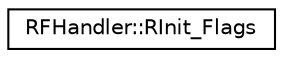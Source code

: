 digraph "Graphical Class Hierarchy"
{
 // LATEX_PDF_SIZE
  edge [fontname="Helvetica",fontsize="10",labelfontname="Helvetica",labelfontsize="10"];
  node [fontname="Helvetica",fontsize="10",shape=record];
  rankdir="LR";
  Node0 [label="RFHandler::RInit_Flags",height=0.2,width=0.4,color="black", fillcolor="white", style="filled",URL="$union_r_f_handler_1_1_r_init___flags.html",tooltip="A union for radio initilization flags. Keeps track of Radio initalization erros."];
}
